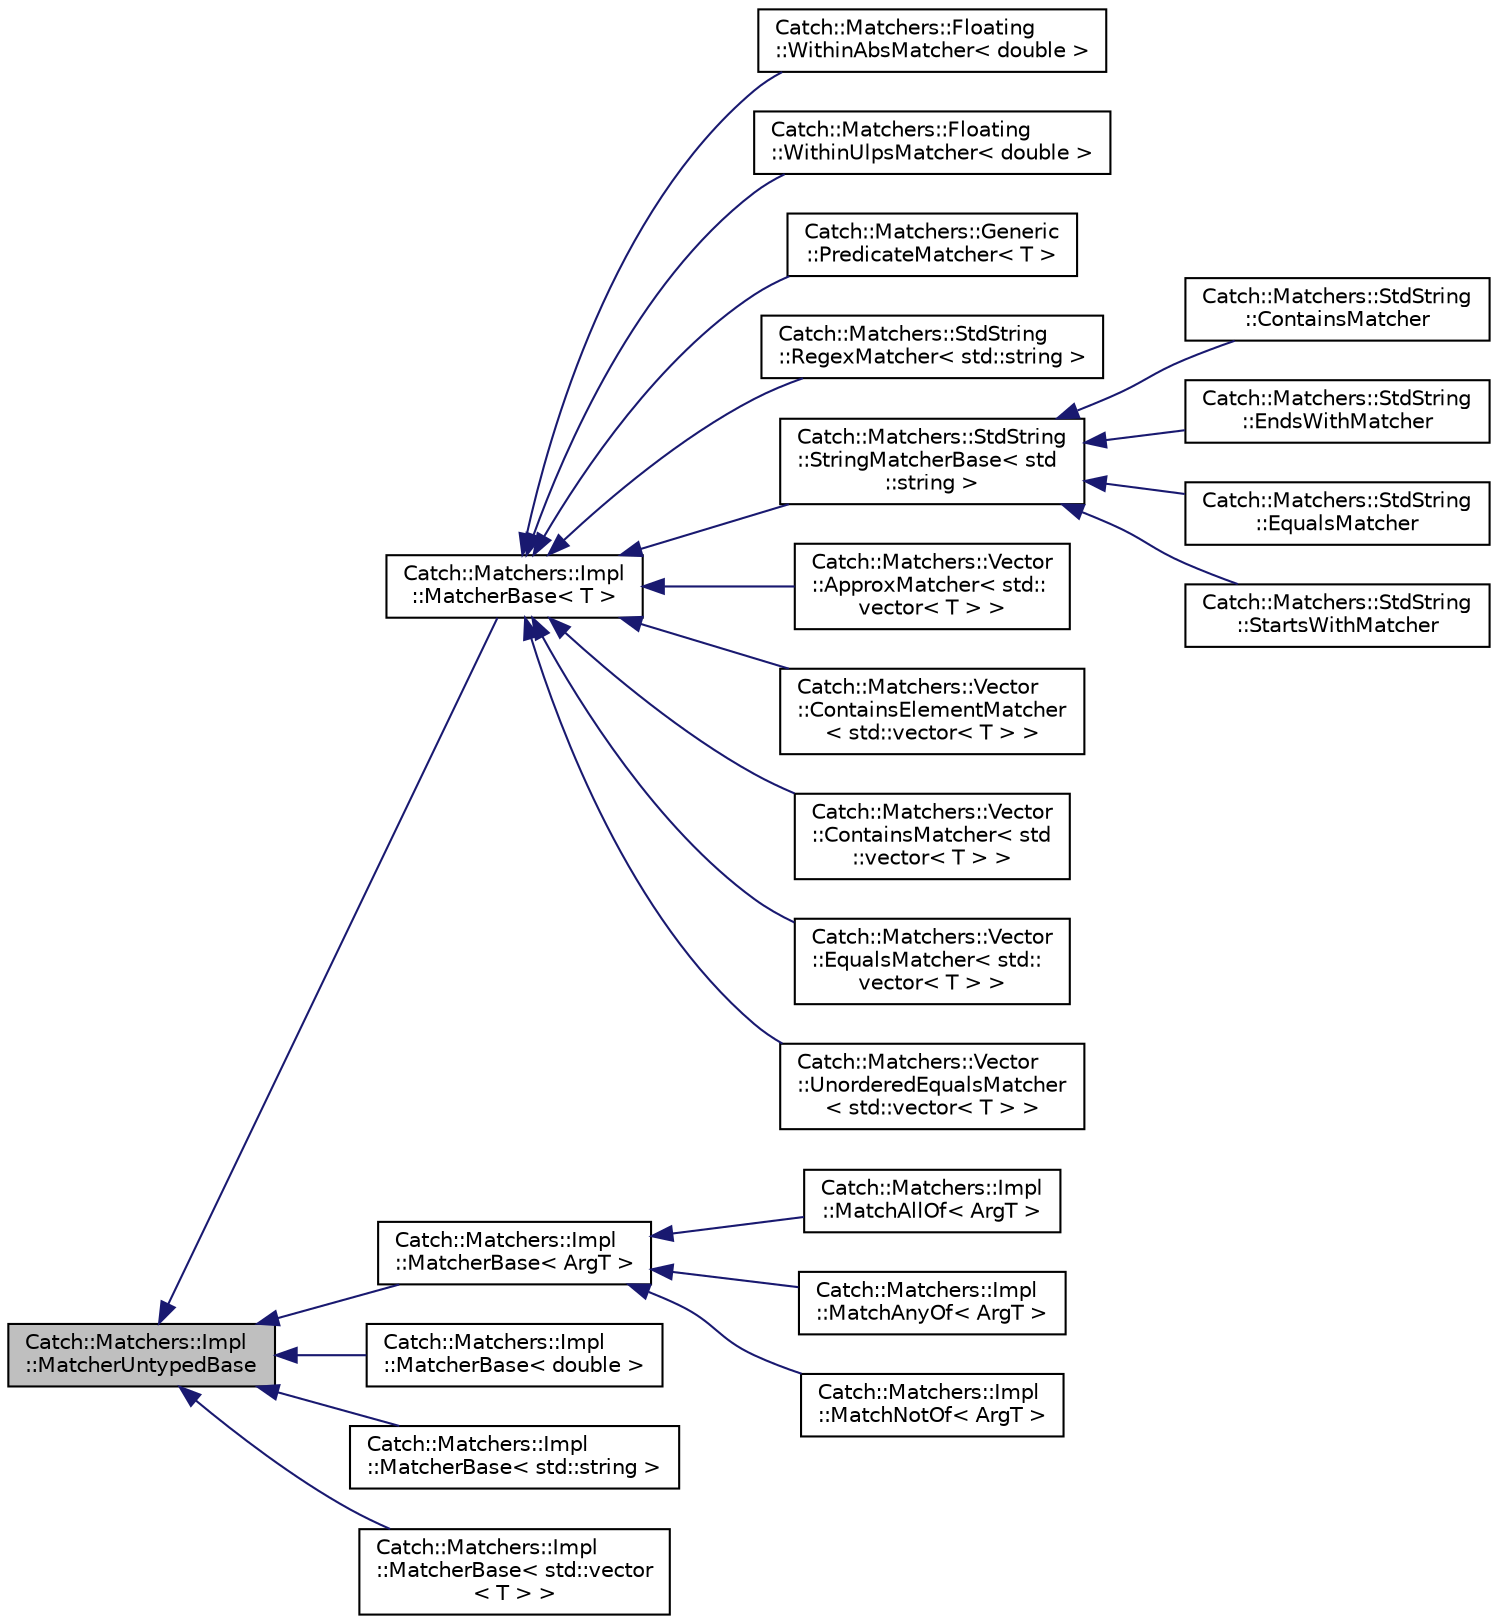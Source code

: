 digraph "Catch::Matchers::Impl::MatcherUntypedBase"
{
  edge [fontname="Helvetica",fontsize="10",labelfontname="Helvetica",labelfontsize="10"];
  node [fontname="Helvetica",fontsize="10",shape=record];
  rankdir="LR";
  Node0 [label="Catch::Matchers::Impl\l::MatcherUntypedBase",height=0.2,width=0.4,color="black", fillcolor="grey75", style="filled", fontcolor="black"];
  Node0 -> Node1 [dir="back",color="midnightblue",fontsize="10",style="solid",fontname="Helvetica"];
  Node1 [label="Catch::Matchers::Impl\l::MatcherBase\< T \>",height=0.2,width=0.4,color="black", fillcolor="white", style="filled",URL="$structCatch_1_1Matchers_1_1Impl_1_1MatcherBase.html"];
  Node1 -> Node2 [dir="back",color="midnightblue",fontsize="10",style="solid",fontname="Helvetica"];
  Node2 [label="Catch::Matchers::Floating\l::WithinAbsMatcher\< double \>",height=0.2,width=0.4,color="black", fillcolor="white", style="filled",URL="$structCatch_1_1Matchers_1_1Floating_1_1WithinAbsMatcher.html"];
  Node1 -> Node3 [dir="back",color="midnightblue",fontsize="10",style="solid",fontname="Helvetica"];
  Node3 [label="Catch::Matchers::Floating\l::WithinUlpsMatcher\< double \>",height=0.2,width=0.4,color="black", fillcolor="white", style="filled",URL="$structCatch_1_1Matchers_1_1Floating_1_1WithinUlpsMatcher.html"];
  Node1 -> Node4 [dir="back",color="midnightblue",fontsize="10",style="solid",fontname="Helvetica"];
  Node4 [label="Catch::Matchers::Generic\l::PredicateMatcher\< T \>",height=0.2,width=0.4,color="black", fillcolor="white", style="filled",URL="$classCatch_1_1Matchers_1_1Generic_1_1PredicateMatcher.html"];
  Node1 -> Node5 [dir="back",color="midnightblue",fontsize="10",style="solid",fontname="Helvetica"];
  Node5 [label="Catch::Matchers::StdString\l::RegexMatcher\< std::string \>",height=0.2,width=0.4,color="black", fillcolor="white", style="filled",URL="$structCatch_1_1Matchers_1_1StdString_1_1RegexMatcher.html"];
  Node1 -> Node6 [dir="back",color="midnightblue",fontsize="10",style="solid",fontname="Helvetica"];
  Node6 [label="Catch::Matchers::StdString\l::StringMatcherBase\< std\l::string \>",height=0.2,width=0.4,color="black", fillcolor="white", style="filled",URL="$structCatch_1_1Matchers_1_1StdString_1_1StringMatcherBase.html"];
  Node6 -> Node7 [dir="back",color="midnightblue",fontsize="10",style="solid",fontname="Helvetica"];
  Node7 [label="Catch::Matchers::StdString\l::ContainsMatcher",height=0.2,width=0.4,color="black", fillcolor="white", style="filled",URL="$structCatch_1_1Matchers_1_1StdString_1_1ContainsMatcher.html"];
  Node6 -> Node8 [dir="back",color="midnightblue",fontsize="10",style="solid",fontname="Helvetica"];
  Node8 [label="Catch::Matchers::StdString\l::EndsWithMatcher",height=0.2,width=0.4,color="black", fillcolor="white", style="filled",URL="$structCatch_1_1Matchers_1_1StdString_1_1EndsWithMatcher.html"];
  Node6 -> Node9 [dir="back",color="midnightblue",fontsize="10",style="solid",fontname="Helvetica"];
  Node9 [label="Catch::Matchers::StdString\l::EqualsMatcher",height=0.2,width=0.4,color="black", fillcolor="white", style="filled",URL="$structCatch_1_1Matchers_1_1StdString_1_1EqualsMatcher.html"];
  Node6 -> Node10 [dir="back",color="midnightblue",fontsize="10",style="solid",fontname="Helvetica"];
  Node10 [label="Catch::Matchers::StdString\l::StartsWithMatcher",height=0.2,width=0.4,color="black", fillcolor="white", style="filled",URL="$structCatch_1_1Matchers_1_1StdString_1_1StartsWithMatcher.html"];
  Node1 -> Node11 [dir="back",color="midnightblue",fontsize="10",style="solid",fontname="Helvetica"];
  Node11 [label="Catch::Matchers::Vector\l::ApproxMatcher\< std::\lvector\< T \> \>",height=0.2,width=0.4,color="black", fillcolor="white", style="filled",URL="$structCatch_1_1Matchers_1_1Vector_1_1ApproxMatcher.html"];
  Node1 -> Node12 [dir="back",color="midnightblue",fontsize="10",style="solid",fontname="Helvetica"];
  Node12 [label="Catch::Matchers::Vector\l::ContainsElementMatcher\l\< std::vector\< T \> \>",height=0.2,width=0.4,color="black", fillcolor="white", style="filled",URL="$structCatch_1_1Matchers_1_1Vector_1_1ContainsElementMatcher.html"];
  Node1 -> Node13 [dir="back",color="midnightblue",fontsize="10",style="solid",fontname="Helvetica"];
  Node13 [label="Catch::Matchers::Vector\l::ContainsMatcher\< std\l::vector\< T \> \>",height=0.2,width=0.4,color="black", fillcolor="white", style="filled",URL="$structCatch_1_1Matchers_1_1Vector_1_1ContainsMatcher.html"];
  Node1 -> Node14 [dir="back",color="midnightblue",fontsize="10",style="solid",fontname="Helvetica"];
  Node14 [label="Catch::Matchers::Vector\l::EqualsMatcher\< std::\lvector\< T \> \>",height=0.2,width=0.4,color="black", fillcolor="white", style="filled",URL="$structCatch_1_1Matchers_1_1Vector_1_1EqualsMatcher.html"];
  Node1 -> Node15 [dir="back",color="midnightblue",fontsize="10",style="solid",fontname="Helvetica"];
  Node15 [label="Catch::Matchers::Vector\l::UnorderedEqualsMatcher\l\< std::vector\< T \> \>",height=0.2,width=0.4,color="black", fillcolor="white", style="filled",URL="$structCatch_1_1Matchers_1_1Vector_1_1UnorderedEqualsMatcher.html"];
  Node0 -> Node16 [dir="back",color="midnightblue",fontsize="10",style="solid",fontname="Helvetica"];
  Node16 [label="Catch::Matchers::Impl\l::MatcherBase\< ArgT \>",height=0.2,width=0.4,color="black", fillcolor="white", style="filled",URL="$structCatch_1_1Matchers_1_1Impl_1_1MatcherBase.html"];
  Node16 -> Node17 [dir="back",color="midnightblue",fontsize="10",style="solid",fontname="Helvetica"];
  Node17 [label="Catch::Matchers::Impl\l::MatchAllOf\< ArgT \>",height=0.2,width=0.4,color="black", fillcolor="white", style="filled",URL="$structCatch_1_1Matchers_1_1Impl_1_1MatchAllOf.html"];
  Node16 -> Node18 [dir="back",color="midnightblue",fontsize="10",style="solid",fontname="Helvetica"];
  Node18 [label="Catch::Matchers::Impl\l::MatchAnyOf\< ArgT \>",height=0.2,width=0.4,color="black", fillcolor="white", style="filled",URL="$structCatch_1_1Matchers_1_1Impl_1_1MatchAnyOf.html"];
  Node16 -> Node19 [dir="back",color="midnightblue",fontsize="10",style="solid",fontname="Helvetica"];
  Node19 [label="Catch::Matchers::Impl\l::MatchNotOf\< ArgT \>",height=0.2,width=0.4,color="black", fillcolor="white", style="filled",URL="$structCatch_1_1Matchers_1_1Impl_1_1MatchNotOf.html"];
  Node0 -> Node20 [dir="back",color="midnightblue",fontsize="10",style="solid",fontname="Helvetica"];
  Node20 [label="Catch::Matchers::Impl\l::MatcherBase\< double \>",height=0.2,width=0.4,color="black", fillcolor="white", style="filled",URL="$structCatch_1_1Matchers_1_1Impl_1_1MatcherBase.html"];
  Node0 -> Node21 [dir="back",color="midnightblue",fontsize="10",style="solid",fontname="Helvetica"];
  Node21 [label="Catch::Matchers::Impl\l::MatcherBase\< std::string \>",height=0.2,width=0.4,color="black", fillcolor="white", style="filled",URL="$structCatch_1_1Matchers_1_1Impl_1_1MatcherBase.html"];
  Node0 -> Node22 [dir="back",color="midnightblue",fontsize="10",style="solid",fontname="Helvetica"];
  Node22 [label="Catch::Matchers::Impl\l::MatcherBase\< std::vector\l\< T \> \>",height=0.2,width=0.4,color="black", fillcolor="white", style="filled",URL="$structCatch_1_1Matchers_1_1Impl_1_1MatcherBase.html"];
}
